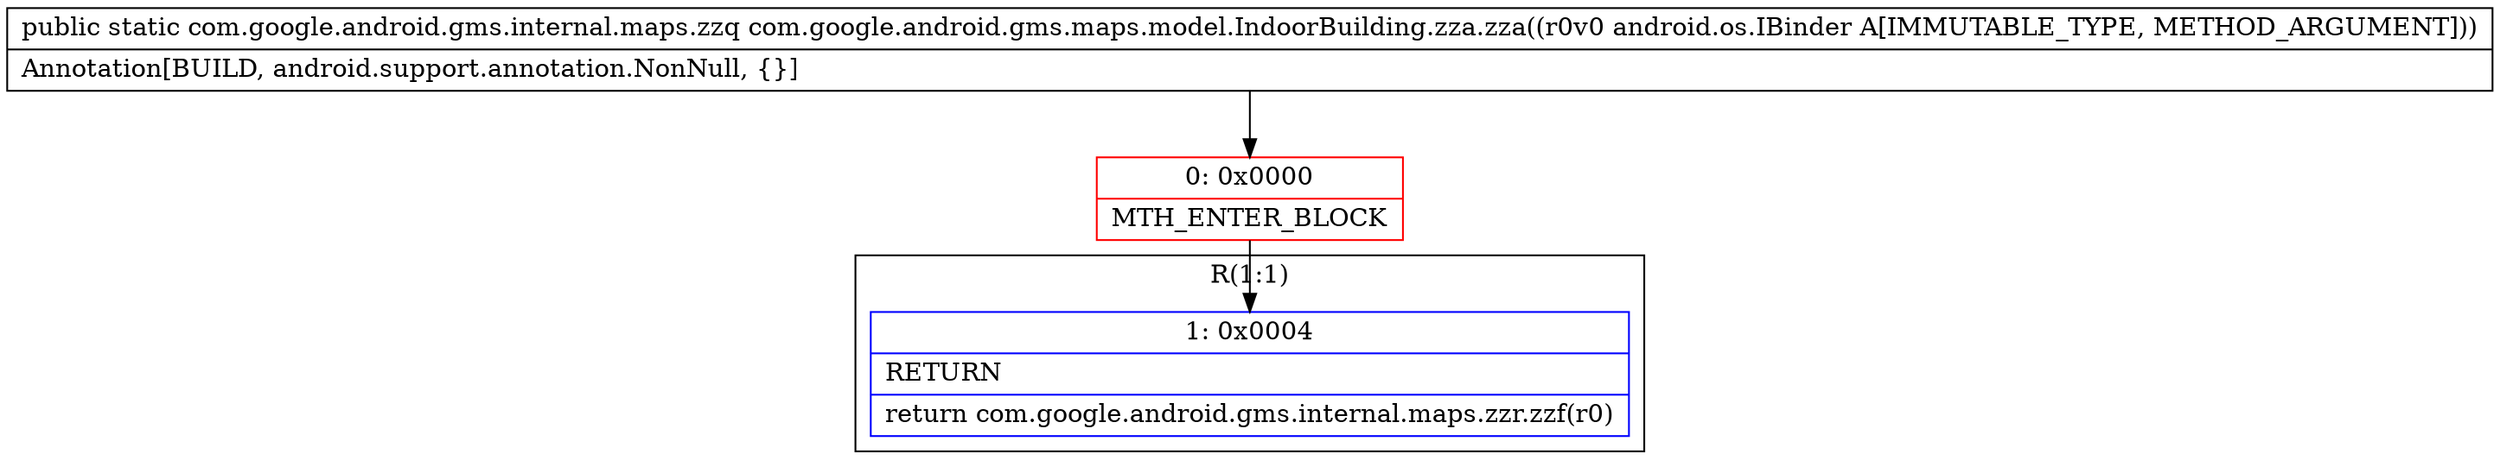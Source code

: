 digraph "CFG forcom.google.android.gms.maps.model.IndoorBuilding.zza.zza(Landroid\/os\/IBinder;)Lcom\/google\/android\/gms\/internal\/maps\/zzq;" {
subgraph cluster_Region_1813283843 {
label = "R(1:1)";
node [shape=record,color=blue];
Node_1 [shape=record,label="{1\:\ 0x0004|RETURN\l|return com.google.android.gms.internal.maps.zzr.zzf(r0)\l}"];
}
Node_0 [shape=record,color=red,label="{0\:\ 0x0000|MTH_ENTER_BLOCK\l}"];
MethodNode[shape=record,label="{public static com.google.android.gms.internal.maps.zzq com.google.android.gms.maps.model.IndoorBuilding.zza.zza((r0v0 android.os.IBinder A[IMMUTABLE_TYPE, METHOD_ARGUMENT]))  | Annotation[BUILD, android.support.annotation.NonNull, \{\}]\l}"];
MethodNode -> Node_0;
Node_0 -> Node_1;
}

